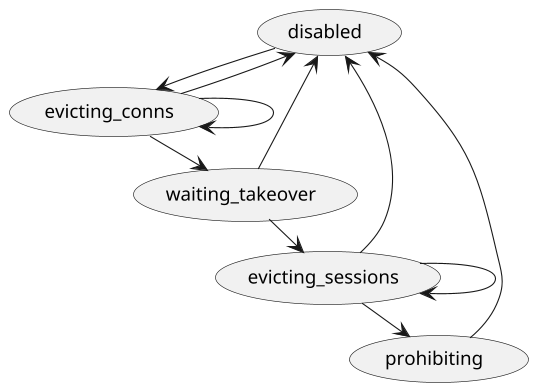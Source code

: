 @startuml evacuation-coordinator-statuses-enforce
skinparam monochrome true
skinparam ranksep 20
skinparam dpi 150
skinparam arrowThickness 0.7
skinparam packageTitleAlignment left
skinparam usecaseBorderThickness 0.4
skinparam defaultFontSize 12

(disabled) --> (evicting_conns)
(evicting_conns) --> (evicting_conns)
(evicting_conns) --> (disabled)
(evicting_conns) --> (waiting_takeover)
(waiting_takeover) --> (evicting_sessions)
(waiting_takeover) --> (disabled)
(evicting_sessions) --> (evicting_sessions)
(evicting_sessions) --> (prohibiting)
(evicting_sessions) --> (disabled)
(prohibiting) --> (disabled)
@enduml
